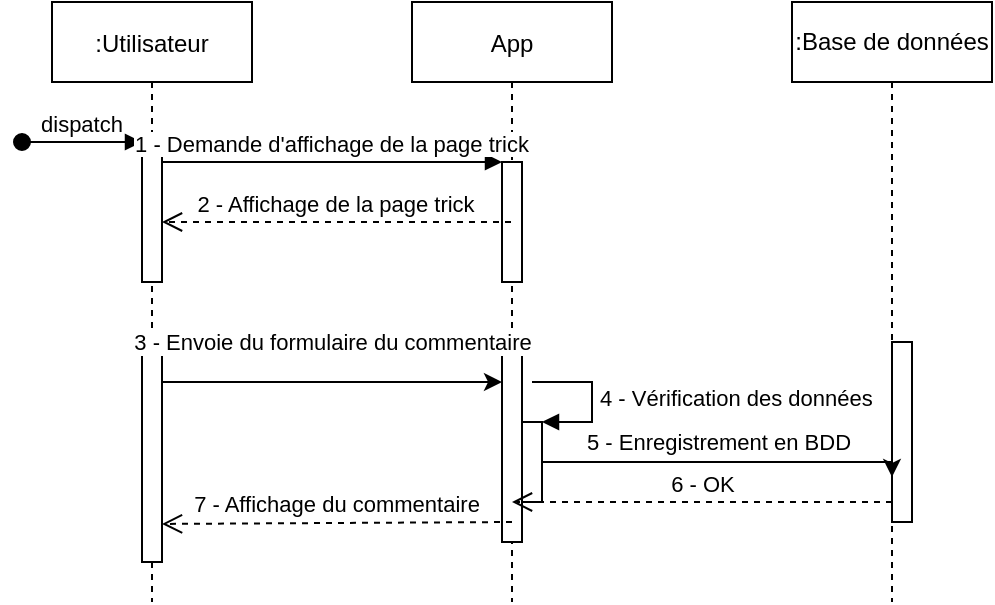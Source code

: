 <mxfile version="20.8.16" type="device"><diagram id="kgpKYQtTHZ0yAKxKKP6v" name="Page-1"><mxGraphModel dx="1482" dy="878" grid="1" gridSize="10" guides="1" tooltips="1" connect="1" arrows="1" fold="1" page="1" pageScale="1" pageWidth="850" pageHeight="1100" math="0" shadow="0"><root><mxCell id="0"/><mxCell id="1" parent="0"/><mxCell id="3nuBFxr9cyL0pnOWT2aG-1" value=":Utilisateur" style="shape=umlLifeline;perimeter=lifelinePerimeter;container=1;collapsible=0;recursiveResize=0;rounded=0;shadow=0;strokeWidth=1;" parent="1" vertex="1"><mxGeometry x="120" y="80" width="100" height="300" as="geometry"/></mxCell><mxCell id="3nuBFxr9cyL0pnOWT2aG-2" value="" style="points=[];perimeter=orthogonalPerimeter;rounded=0;shadow=0;strokeWidth=1;" parent="3nuBFxr9cyL0pnOWT2aG-1" vertex="1"><mxGeometry x="45" y="70" width="10" height="70" as="geometry"/></mxCell><mxCell id="3nuBFxr9cyL0pnOWT2aG-3" value="dispatch" style="verticalAlign=bottom;startArrow=oval;endArrow=block;startSize=8;shadow=0;strokeWidth=1;" parent="3nuBFxr9cyL0pnOWT2aG-1" target="3nuBFxr9cyL0pnOWT2aG-2" edge="1"><mxGeometry relative="1" as="geometry"><mxPoint x="-15" y="70" as="sourcePoint"/></mxGeometry></mxCell><mxCell id="_C9vO8acfSYQMSc_V2to-2" value="" style="html=1;points=[];perimeter=orthogonalPerimeter;" vertex="1" parent="3nuBFxr9cyL0pnOWT2aG-1"><mxGeometry x="45" y="170" width="10" height="110" as="geometry"/></mxCell><mxCell id="3nuBFxr9cyL0pnOWT2aG-5" value="App" style="shape=umlLifeline;perimeter=lifelinePerimeter;container=1;collapsible=0;recursiveResize=0;rounded=0;shadow=0;strokeWidth=1;" parent="1" vertex="1"><mxGeometry x="300" y="80" width="100" height="300" as="geometry"/></mxCell><mxCell id="3nuBFxr9cyL0pnOWT2aG-6" value="" style="points=[];perimeter=orthogonalPerimeter;rounded=0;shadow=0;strokeWidth=1;" parent="3nuBFxr9cyL0pnOWT2aG-5" vertex="1"><mxGeometry x="45" y="80" width="10" height="60" as="geometry"/></mxCell><mxCell id="_C9vO8acfSYQMSc_V2to-3" value="" style="html=1;points=[];perimeter=orthogonalPerimeter;" vertex="1" parent="3nuBFxr9cyL0pnOWT2aG-5"><mxGeometry x="45" y="170" width="10" height="100" as="geometry"/></mxCell><mxCell id="_C9vO8acfSYQMSc_V2to-6" value="" style="html=1;points=[];perimeter=orthogonalPerimeter;" vertex="1" parent="3nuBFxr9cyL0pnOWT2aG-5"><mxGeometry x="55" y="210" width="10" height="40" as="geometry"/></mxCell><mxCell id="_C9vO8acfSYQMSc_V2to-7" value="4 - Vérification des données" style="edgeStyle=orthogonalEdgeStyle;html=1;align=left;spacingLeft=2;endArrow=block;rounded=0;entryX=1;entryY=0;" edge="1" target="_C9vO8acfSYQMSc_V2to-6" parent="3nuBFxr9cyL0pnOWT2aG-5"><mxGeometry relative="1" as="geometry"><mxPoint x="60" y="190" as="sourcePoint"/><Array as="points"><mxPoint x="90" y="190"/></Array></mxGeometry></mxCell><mxCell id="3nuBFxr9cyL0pnOWT2aG-7" value="2 - Affichage de la page trick" style="verticalAlign=bottom;endArrow=open;dashed=1;endSize=8;shadow=0;strokeWidth=1;" parent="1" source="3nuBFxr9cyL0pnOWT2aG-5" target="3nuBFxr9cyL0pnOWT2aG-2" edge="1"><mxGeometry relative="1" as="geometry"><mxPoint x="275" y="236" as="targetPoint"/><Array as="points"><mxPoint x="240" y="190"/></Array><mxPoint as="offset"/></mxGeometry></mxCell><mxCell id="3nuBFxr9cyL0pnOWT2aG-8" value="1 - Demande d'affichage de la page trick" style="verticalAlign=bottom;endArrow=block;entryX=0;entryY=0;shadow=0;strokeWidth=1;" parent="1" source="3nuBFxr9cyL0pnOWT2aG-2" target="3nuBFxr9cyL0pnOWT2aG-6" edge="1"><mxGeometry relative="1" as="geometry"><mxPoint x="275" y="160" as="sourcePoint"/></mxGeometry></mxCell><mxCell id="_C9vO8acfSYQMSc_V2to-1" value=":Base de données" style="shape=umlLifeline;perimeter=lifelinePerimeter;whiteSpace=wrap;html=1;container=1;collapsible=0;recursiveResize=0;outlineConnect=0;" vertex="1" parent="1"><mxGeometry x="490" y="80" width="100" height="300" as="geometry"/></mxCell><mxCell id="_C9vO8acfSYQMSc_V2to-8" value="" style="html=1;points=[];perimeter=orthogonalPerimeter;" vertex="1" parent="_C9vO8acfSYQMSc_V2to-1"><mxGeometry x="50" y="170" width="10" height="90" as="geometry"/></mxCell><mxCell id="_C9vO8acfSYQMSc_V2to-4" style="edgeStyle=orthogonalEdgeStyle;rounded=0;orthogonalLoop=1;jettySize=auto;html=1;" edge="1" parent="1" source="_C9vO8acfSYQMSc_V2to-2" target="_C9vO8acfSYQMSc_V2to-3"><mxGeometry relative="1" as="geometry"><Array as="points"><mxPoint x="230" y="270"/><mxPoint x="230" y="270"/></Array></mxGeometry></mxCell><mxCell id="_C9vO8acfSYQMSc_V2to-5" value="3 - Envoie du formulaire du commentaire" style="edgeLabel;html=1;align=center;verticalAlign=middle;resizable=0;points=[];" vertex="1" connectable="0" parent="_C9vO8acfSYQMSc_V2to-4"><mxGeometry x="-0.341" y="4" relative="1" as="geometry"><mxPoint x="29" y="-16" as="offset"/></mxGeometry></mxCell><mxCell id="_C9vO8acfSYQMSc_V2to-9" style="edgeStyle=orthogonalEdgeStyle;rounded=0;orthogonalLoop=1;jettySize=auto;html=1;entryX=0;entryY=0.75;entryDx=0;entryDy=0;entryPerimeter=0;" edge="1" parent="1" source="_C9vO8acfSYQMSc_V2to-6" target="_C9vO8acfSYQMSc_V2to-8"><mxGeometry relative="1" as="geometry"><Array as="points"><mxPoint x="540" y="310"/></Array></mxGeometry></mxCell><mxCell id="_C9vO8acfSYQMSc_V2to-10" value="5 - Enregistrement en BDD" style="edgeLabel;html=1;align=center;verticalAlign=middle;resizable=0;points=[];" vertex="1" connectable="0" parent="_C9vO8acfSYQMSc_V2to-9"><mxGeometry x="-0.314" relative="1" as="geometry"><mxPoint x="25" y="-10" as="offset"/></mxGeometry></mxCell><mxCell id="_C9vO8acfSYQMSc_V2to-11" value="6 - OK" style="html=1;verticalAlign=bottom;endArrow=open;dashed=1;endSize=8;rounded=0;" edge="1" parent="1" target="3nuBFxr9cyL0pnOWT2aG-5"><mxGeometry relative="1" as="geometry"><mxPoint x="540" y="330" as="sourcePoint"/><mxPoint x="460" y="330" as="targetPoint"/></mxGeometry></mxCell><mxCell id="_C9vO8acfSYQMSc_V2to-12" value="7 - Affichage du commentaire" style="html=1;verticalAlign=bottom;endArrow=open;dashed=1;endSize=8;rounded=0;entryX=1;entryY=0.827;entryDx=0;entryDy=0;entryPerimeter=0;" edge="1" parent="1" target="_C9vO8acfSYQMSc_V2to-2"><mxGeometry x="0.006" relative="1" as="geometry"><mxPoint x="350" y="340" as="sourcePoint"/><mxPoint x="270" y="340" as="targetPoint"/><mxPoint as="offset"/></mxGeometry></mxCell></root></mxGraphModel></diagram></mxfile>